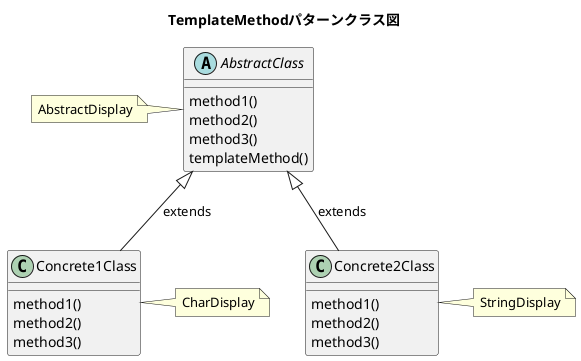 @startuml
title TemplateMethodパターンクラス図

' 抽象クラス役
abstract class AbstractClass{
    method1()
    method2()
    method3()
    templateMethod()
}
note left: AbstractDisplay

' 具象クラス
class Concrete1Class{
    method1()
    method2()
    method3()
}
note right: CharDisplay

' 抽象クラス2
class Concrete2Class{
    method1()
    method2()
    method3()
}
note right: StringDisplay

' 配置指定
AbstractClass <|-- Concrete1Class : extends
AbstractClass <|-- Concrete2Class : extends

@enduml
